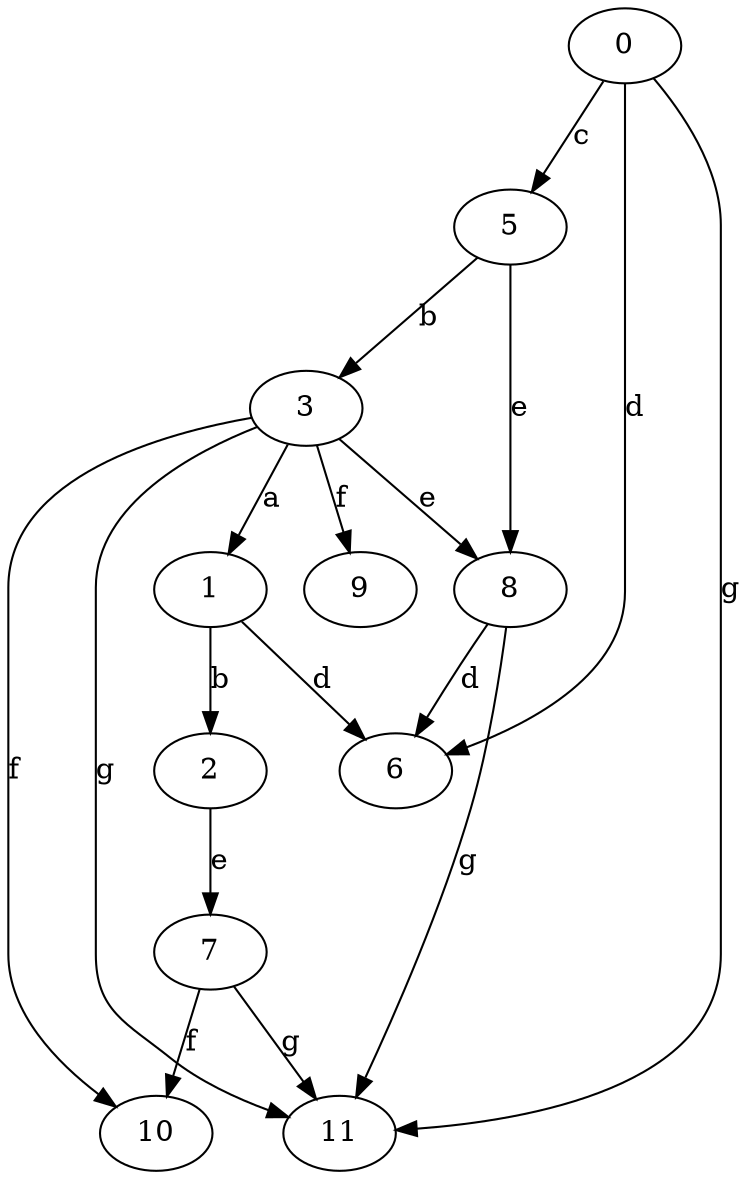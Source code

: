strict digraph  {
0;
1;
2;
3;
5;
6;
7;
8;
9;
10;
11;
0 -> 5  [label=c];
0 -> 6  [label=d];
0 -> 11  [label=g];
1 -> 2  [label=b];
1 -> 6  [label=d];
2 -> 7  [label=e];
3 -> 1  [label=a];
3 -> 8  [label=e];
3 -> 9  [label=f];
3 -> 10  [label=f];
3 -> 11  [label=g];
5 -> 3  [label=b];
5 -> 8  [label=e];
7 -> 10  [label=f];
7 -> 11  [label=g];
8 -> 6  [label=d];
8 -> 11  [label=g];
}
